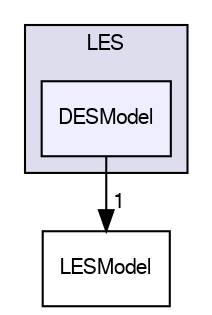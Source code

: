 digraph "src/turbulenceModels/incompressible/LES/DESModel" {
  bgcolor=transparent;
  compound=true
  node [ fontsize="10", fontname="FreeSans"];
  edge [ labelfontsize="10", labelfontname="FreeSans"];
  subgraph clusterdir_0ff4b9382053ae4e5512550be7c1416f {
    graph [ bgcolor="#ddddee", pencolor="black", label="LES" fontname="FreeSans", fontsize="10", URL="dir_0ff4b9382053ae4e5512550be7c1416f.html"]
  dir_96653b26d28240cf8938b238c9f0db0e [shape=box, label="DESModel", style="filled", fillcolor="#eeeeff", pencolor="black", URL="dir_96653b26d28240cf8938b238c9f0db0e.html"];
  }
  dir_fbba176133c9d08022274fa4e03b396c [shape=box label="LESModel" URL="dir_fbba176133c9d08022274fa4e03b396c.html"];
  dir_96653b26d28240cf8938b238c9f0db0e->dir_fbba176133c9d08022274fa4e03b396c [headlabel="1", labeldistance=1.5 headhref="dir_002833_002841.html"];
}

